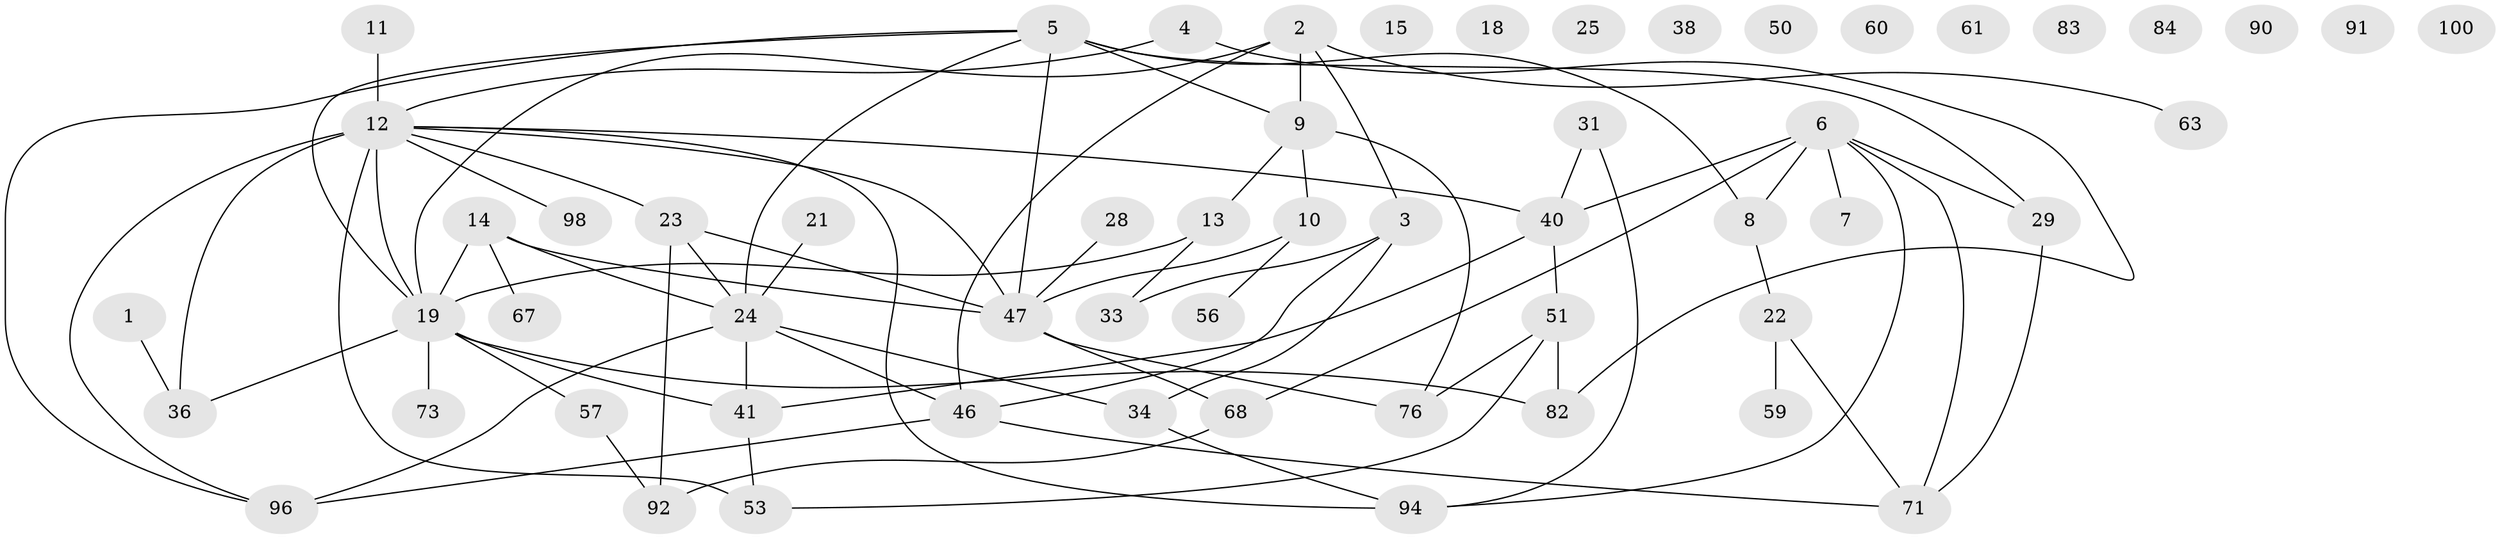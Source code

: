 // original degree distribution, {1: 0.16521739130434782, 3: 0.20869565217391303, 2: 0.24347826086956523, 4: 0.1826086956521739, 6: 0.034782608695652174, 0: 0.10434782608695652, 5: 0.05217391304347826, 7: 0.008695652173913044}
// Generated by graph-tools (version 1.1) at 2025/13/03/09/25 04:13:02]
// undirected, 57 vertices, 79 edges
graph export_dot {
graph [start="1"]
  node [color=gray90,style=filled];
  1;
  2 [super="+42"];
  3 [super="+49+16"];
  4;
  5 [super="+17+102"];
  6 [super="+45"];
  7 [super="+39"];
  8 [super="+43+20"];
  9 [super="+74"];
  10 [super="+44"];
  11;
  12 [super="+32+54"];
  13 [super="+62"];
  14 [super="+37"];
  15;
  18;
  19 [super="+26"];
  21;
  22 [super="+55"];
  23 [super="+27+97"];
  24 [super="+107+93"];
  25;
  28;
  29 [super="+88"];
  31 [super="+72"];
  33;
  34 [super="+69"];
  36;
  38;
  40 [super="+48"];
  41;
  46 [super="+58+75"];
  47 [super="+80+70+87"];
  50;
  51 [super="+65"];
  53 [super="+77"];
  56;
  57;
  59 [super="+79"];
  60;
  61;
  63;
  67;
  68 [super="+99"];
  71 [super="+85+112"];
  73;
  76 [super="+89"];
  82;
  83;
  84;
  90;
  91;
  92;
  94;
  96 [super="+105"];
  98;
  100;
  1 -- 36;
  2 -- 46;
  2 -- 63;
  2 -- 3;
  2 -- 9;
  2 -- 19;
  3 -- 33;
  3 -- 34;
  3 -- 46;
  4 -- 82;
  4 -- 12;
  5 -- 29;
  5 -- 96;
  5 -- 8 [weight=2];
  5 -- 9;
  5 -- 47;
  5 -- 24;
  5 -- 19;
  6 -- 94;
  6 -- 68;
  6 -- 8 [weight=2];
  6 -- 29;
  6 -- 7;
  6 -- 71;
  6 -- 40;
  8 -- 22;
  9 -- 10;
  9 -- 76;
  9 -- 13;
  10 -- 56;
  10 -- 47;
  11 -- 12;
  12 -- 98;
  12 -- 36;
  12 -- 96;
  12 -- 23;
  12 -- 19;
  12 -- 53;
  12 -- 94;
  12 -- 47;
  12 -- 40;
  13 -- 33;
  13 -- 19;
  14 -- 24;
  14 -- 67;
  14 -- 47;
  14 -- 19;
  19 -- 36;
  19 -- 73 [weight=2];
  19 -- 41;
  19 -- 82;
  19 -- 57;
  21 -- 24;
  22 -- 71;
  22 -- 59;
  23 -- 47;
  23 -- 24;
  23 -- 92;
  24 -- 41;
  24 -- 96;
  24 -- 46;
  24 -- 34;
  28 -- 47;
  29 -- 71;
  31 -- 94;
  31 -- 40;
  34 -- 94;
  40 -- 41;
  40 -- 51;
  41 -- 53;
  46 -- 96;
  46 -- 71;
  47 -- 76;
  47 -- 68;
  51 -- 82 [weight=2];
  51 -- 53;
  51 -- 76;
  57 -- 92;
  68 -- 92;
}

